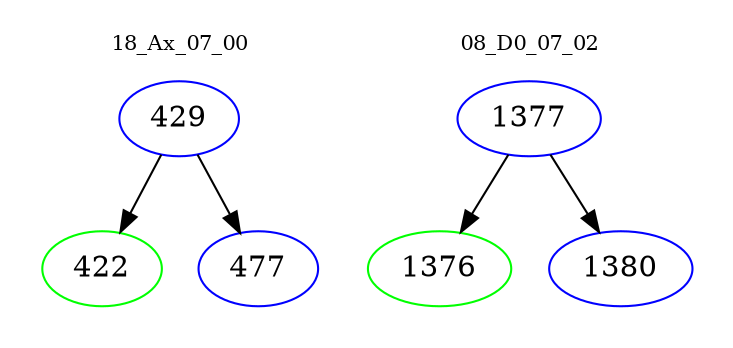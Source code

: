 digraph{
subgraph cluster_0 {
color = white
label = "18_Ax_07_00";
fontsize=10;
T0_429 [label="429", color="blue"]
T0_429 -> T0_422 [color="black"]
T0_422 [label="422", color="green"]
T0_429 -> T0_477 [color="black"]
T0_477 [label="477", color="blue"]
}
subgraph cluster_1 {
color = white
label = "08_D0_07_02";
fontsize=10;
T1_1377 [label="1377", color="blue"]
T1_1377 -> T1_1376 [color="black"]
T1_1376 [label="1376", color="green"]
T1_1377 -> T1_1380 [color="black"]
T1_1380 [label="1380", color="blue"]
}
}
